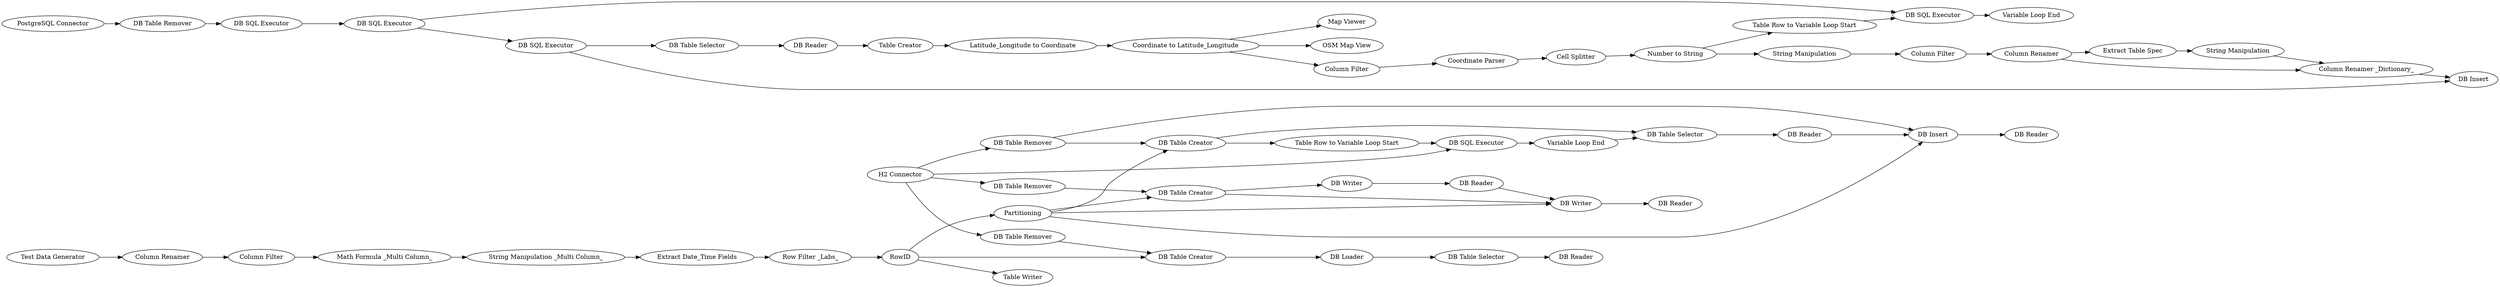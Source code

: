 digraph {
	"-3718483383881368931_53" [label="DB Reader"]
	"-3718483383881368931_1938" [label="Column Filter"]
	"-3718483383881368931_48" [label="DB Writer"]
	"-3718483383881368931_1924" [label="DB SQL Executor"]
	"-3718483383881368931_1944" [label="Number to String"]
	"-3718483383881368931_55" [label="Table Writer"]
	"-3718483383881368931_32" [label="DB SQL Executor"]
	"-3718483383881368931_1942" [label="Table Row to Variable Loop Start"]
	"-3718483383881368931_27" [label="DB Insert"]
	"-3718483383881368931_20" [label="Column Filter"]
	"-3718483383881368931_1931" [label="Table Creator"]
	"-3718483383881368931_49" [label="DB Reader"]
	"-3718483383881368931_54" [label="DB Table Selector"]
	"-3718483383881368931_1953" [label="Column Renamer _Dictionary_"]
	"-3718483383881368931_46" [label="String Manipulation _Multi Column_"]
	"-3718483383881368931_21" [label="Math Formula _Multi Column_"]
	"-3718483383881368931_1946" [label="DB Insert"]
	"-3718483383881368931_41" [label="Row Filter _Labs_"]
	"-3718483383881368931_1949" [label="String Manipulation"]
	"-3718483383881368931_1890" [label="PostgreSQL Connector"]
	"-3718483383881368931_38" [label="Extract Date_Time Fields"]
	"-3718483383881368931_1936" [label="Map Viewer"]
	"-3718483383881368931_1928" [label="DB SQL Executor"]
	"-3718483383881368931_1940" [label="Coordinate Parser"]
	"-3718483383881368931_1951" [label="Extract Table Spec"]
	"-3718483383881368931_23" [label=Partitioning]
	"-3718483383881368931_51" [label="DB Table Creator"]
	"-3718483383881368931_1926" [label="DB Table Selector"]
	"-3718483383881368931_1943" [label="DB SQL Executor"]
	"-3718483383881368931_1927" [label="DB SQL Executor"]
	"-3718483383881368931_31" [label="Table Row to Variable Loop Start"]
	"-3718483383881368931_1941" [label="Cell Splitter"]
	"-3718483383881368931_24" [label="DB Table Creator"]
	"-3718483383881368931_1925" [label="DB Reader"]
	"-3718483383881368931_26" [label="Column Renamer"]
	"-3718483383881368931_37" [label="DB Table Remover"]
	"-3718483383881368931_1930" [label="Latitude_Longitude to Coordinate"]
	"-3718483383881368931_22" [label="H2 Connector"]
	"-3718483383881368931_1923" [label="DB Table Remover"]
	"-3718483383881368931_1929" [label="Coordinate to Latitude_Longitude"]
	"-3718483383881368931_1950" [label="Column Renamer"]
	"-3718483383881368931_1945" [label="Variable Loop End"]
	"-3718483383881368931_1937" [label="OSM Map View"]
	"-3718483383881368931_45" [label="DB Reader"]
	"-3718483383881368931_52" [label="DB Loader"]
	"-3718483383881368931_33" [label="DB Table Selector"]
	"-3718483383881368931_50" [label="DB Reader"]
	"-3718483383881368931_34" [label="DB Table Remover"]
	"-3718483383881368931_44" [label="DB Table Remover"]
	"-3718483383881368931_36" [label="DB Table Creator"]
	"-3718483383881368931_1952" [label="String Manipulation"]
	"-3718483383881368931_47" [label=RowID]
	"-3718483383881368931_1947" [label="Column Filter"]
	"-3718483383881368931_28" [label="DB Writer"]
	"-3718483383881368931_35" [label="Variable Loop End"]
	"-3718483383881368931_19" [label="Test Data Generator"]
	"-3718483383881368931_42" [label="DB Reader"]
	"-3718483383881368931_23" -> "-3718483383881368931_36"
	"-3718483383881368931_35" -> "-3718483383881368931_33"
	"-3718483383881368931_52" -> "-3718483383881368931_54"
	"-3718483383881368931_1929" -> "-3718483383881368931_1937"
	"-3718483383881368931_54" -> "-3718483383881368931_53"
	"-3718483383881368931_27" -> "-3718483383881368931_45"
	"-3718483383881368931_1927" -> "-3718483383881368931_1946"
	"-3718483383881368931_47" -> "-3718483383881368931_23"
	"-3718483383881368931_34" -> "-3718483383881368931_24"
	"-3718483383881368931_26" -> "-3718483383881368931_20"
	"-3718483383881368931_1940" -> "-3718483383881368931_1941"
	"-3718483383881368931_47" -> "-3718483383881368931_51"
	"-3718483383881368931_1929" -> "-3718483383881368931_1936"
	"-3718483383881368931_1950" -> "-3718483383881368931_1953"
	"-3718483383881368931_1923" -> "-3718483383881368931_1924"
	"-3718483383881368931_1890" -> "-3718483383881368931_1923"
	"-3718483383881368931_47" -> "-3718483383881368931_55"
	"-3718483383881368931_32" -> "-3718483383881368931_35"
	"-3718483383881368931_22" -> "-3718483383881368931_44"
	"-3718483383881368931_22" -> "-3718483383881368931_34"
	"-3718483383881368931_1926" -> "-3718483383881368931_1925"
	"-3718483383881368931_1927" -> "-3718483383881368931_1926"
	"-3718483383881368931_1951" -> "-3718483383881368931_1952"
	"-3718483383881368931_41" -> "-3718483383881368931_47"
	"-3718483383881368931_24" -> "-3718483383881368931_33"
	"-3718483383881368931_23" -> "-3718483383881368931_48"
	"-3718483383881368931_34" -> "-3718483383881368931_27"
	"-3718483383881368931_24" -> "-3718483383881368931_31"
	"-3718483383881368931_49" -> "-3718483383881368931_48"
	"-3718483383881368931_1931" -> "-3718483383881368931_1930"
	"-3718483383881368931_44" -> "-3718483383881368931_51"
	"-3718483383881368931_1941" -> "-3718483383881368931_1944"
	"-3718483383881368931_33" -> "-3718483383881368931_42"
	"-3718483383881368931_1930" -> "-3718483383881368931_1929"
	"-3718483383881368931_1944" -> "-3718483383881368931_1949"
	"-3718483383881368931_21" -> "-3718483383881368931_46"
	"-3718483383881368931_1952" -> "-3718483383881368931_1953"
	"-3718483383881368931_48" -> "-3718483383881368931_50"
	"-3718483383881368931_1950" -> "-3718483383881368931_1951"
	"-3718483383881368931_1947" -> "-3718483383881368931_1950"
	"-3718483383881368931_51" -> "-3718483383881368931_52"
	"-3718483383881368931_37" -> "-3718483383881368931_36"
	"-3718483383881368931_36" -> "-3718483383881368931_48"
	"-3718483383881368931_23" -> "-3718483383881368931_24"
	"-3718483383881368931_22" -> "-3718483383881368931_37"
	"-3718483383881368931_46" -> "-3718483383881368931_38"
	"-3718483383881368931_1944" -> "-3718483383881368931_1942"
	"-3718483383881368931_1925" -> "-3718483383881368931_1931"
	"-3718483383881368931_42" -> "-3718483383881368931_27"
	"-3718483383881368931_36" -> "-3718483383881368931_28"
	"-3718483383881368931_22" -> "-3718483383881368931_32"
	"-3718483383881368931_31" -> "-3718483383881368931_32"
	"-3718483383881368931_28" -> "-3718483383881368931_49"
	"-3718483383881368931_1928" -> "-3718483383881368931_1943"
	"-3718483383881368931_1942" -> "-3718483383881368931_1943"
	"-3718483383881368931_1953" -> "-3718483383881368931_1946"
	"-3718483383881368931_1924" -> "-3718483383881368931_1928"
	"-3718483383881368931_20" -> "-3718483383881368931_21"
	"-3718483383881368931_1928" -> "-3718483383881368931_1927"
	"-3718483383881368931_1943" -> "-3718483383881368931_1945"
	"-3718483383881368931_1949" -> "-3718483383881368931_1947"
	"-3718483383881368931_1929" -> "-3718483383881368931_1938"
	"-3718483383881368931_1938" -> "-3718483383881368931_1940"
	"-3718483383881368931_19" -> "-3718483383881368931_26"
	"-3718483383881368931_23" -> "-3718483383881368931_27"
	"-3718483383881368931_38" -> "-3718483383881368931_41"
	rankdir=LR
}

